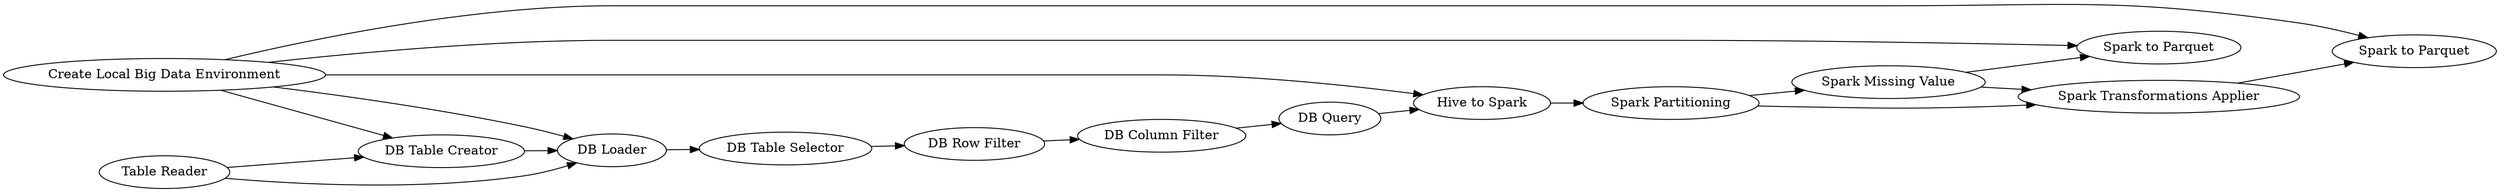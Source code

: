 digraph {
	10 [label="DB Row Filter"]
	11 [label="DB Query"]
	14 [label="DB Column Filter"]
	23 [label="Hive to Spark"]
	24 [label="Spark Partitioning"]
	26 [label="Spark Missing Value"]
	27 [label="Spark Transformations Applier"]
	29 [label="Spark to Parquet"]
	59 [label="DB Table Selector"]
	60 [label="DB Loader"]
	61 [label="Create Local Big Data Environment"]
	64 [label="Spark to Parquet"]
	65 [label="Table Reader"]
	66 [label="DB Table Creator"]
	10 -> 14
	11 -> 23
	14 -> 11
	23 -> 24
	24 -> 26
	24 -> 27
	26 -> 27
	26 -> 64
	27 -> 29
	59 -> 10
	60 -> 59
	61 -> 29
	61 -> 60
	61 -> 23
	61 -> 64
	61 -> 66
	65 -> 60
	65 -> 66
	66 -> 60
	rankdir=LR
}
